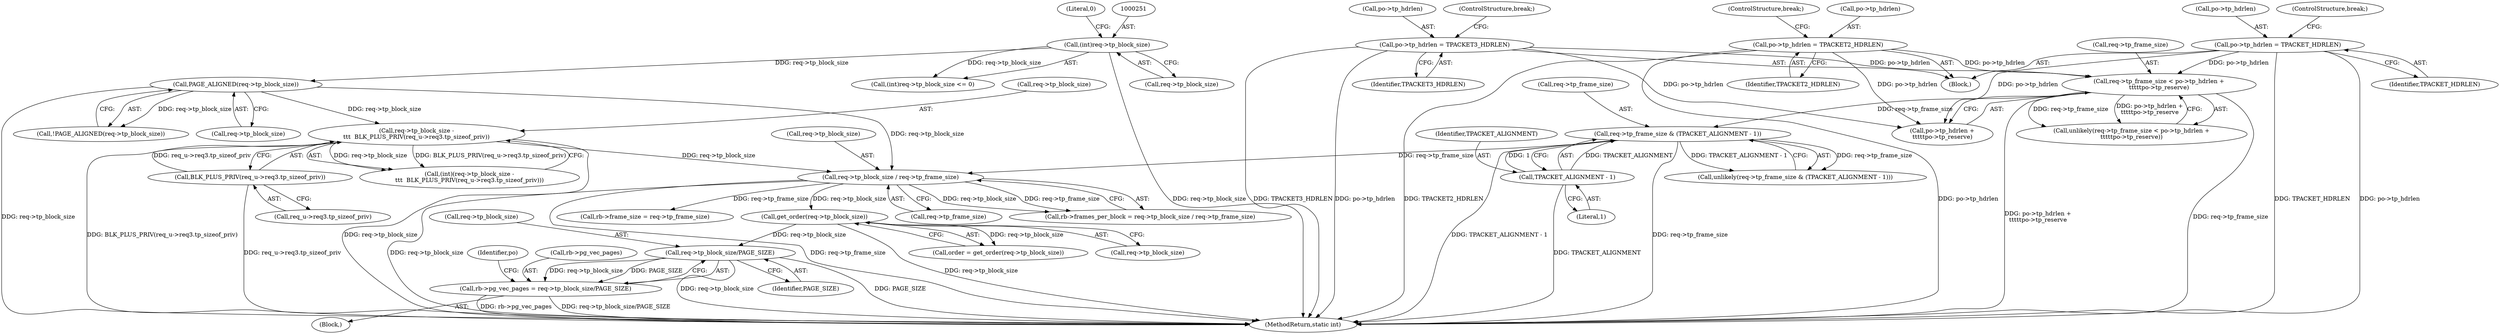 digraph "0_linux_84ac7260236a49c79eede91617700174c2c19b0c@pointer" {
"1000500" [label="(Call,req->tp_block_size/PAGE_SIZE)"];
"1000350" [label="(Call,get_order(req->tp_block_size))"];
"1000315" [label="(Call,req->tp_block_size / req->tp_frame_size)"];
"1000275" [label="(Call,req->tp_block_size -\n\t\t\t  BLK_PLUS_PRIV(req_u->req3.tp_sizeof_priv))"];
"1000260" [label="(Call,PAGE_ALIGNED(req->tp_block_size))"];
"1000250" [label="(Call,(int)req->tp_block_size)"];
"1000279" [label="(Call,BLK_PLUS_PRIV(req_u->req3.tp_sizeof_priv))"];
"1000303" [label="(Call,req->tp_frame_size & (TPACKET_ALIGNMENT - 1))"];
"1000289" [label="(Call,req->tp_frame_size < po->tp_hdrlen +\n\t\t\t\t\tpo->tp_reserve)"];
"1000237" [label="(Call,po->tp_hdrlen = TPACKET3_HDRLEN)"];
"1000230" [label="(Call,po->tp_hdrlen = TPACKET2_HDRLEN)"];
"1000223" [label="(Call,po->tp_hdrlen = TPACKET_HDRLEN)"];
"1000307" [label="(Call,TPACKET_ALIGNMENT - 1)"];
"1000496" [label="(Call,rb->pg_vec_pages = req->tp_block_size/PAGE_SIZE)"];
"1000587" [label="(MethodReturn,static int)"];
"1000304" [label="(Call,req->tp_frame_size)"];
"1000250" [label="(Call,(int)req->tp_block_size)"];
"1000238" [label="(Call,po->tp_hdrlen)"];
"1000311" [label="(Call,rb->frames_per_block = req->tp_block_size / req->tp_frame_size)"];
"1000241" [label="(Identifier,TPACKET3_HDRLEN)"];
"1000227" [label="(Identifier,TPACKET_HDRLEN)"];
"1000288" [label="(Call,unlikely(req->tp_frame_size < po->tp_hdrlen +\n\t\t\t\t\tpo->tp_reserve))"];
"1000273" [label="(Call,(int)(req->tp_block_size -\n\t\t\t  BLK_PLUS_PRIV(req_u->req3.tp_sizeof_priv)))"];
"1000307" [label="(Call,TPACKET_ALIGNMENT - 1)"];
"1000276" [label="(Call,req->tp_block_size)"];
"1000223" [label="(Call,po->tp_hdrlen = TPACKET_HDRLEN)"];
"1000224" [label="(Call,po->tp_hdrlen)"];
"1000252" [label="(Call,req->tp_block_size)"];
"1000351" [label="(Call,req->tp_block_size)"];
"1000255" [label="(Literal,0)"];
"1000275" [label="(Call,req->tp_block_size -\n\t\t\t  BLK_PLUS_PRIV(req_u->req3.tp_sizeof_priv))"];
"1000261" [label="(Call,req->tp_block_size)"];
"1000235" [label="(ControlStructure,break;)"];
"1000303" [label="(Call,req->tp_frame_size & (TPACKET_ALIGNMENT - 1))"];
"1000228" [label="(ControlStructure,break;)"];
"1000348" [label="(Call,order = get_order(req->tp_block_size))"];
"1000289" [label="(Call,req->tp_frame_size < po->tp_hdrlen +\n\t\t\t\t\tpo->tp_reserve)"];
"1000350" [label="(Call,get_order(req->tp_block_size))"];
"1000315" [label="(Call,req->tp_block_size / req->tp_frame_size)"];
"1000496" [label="(Call,rb->pg_vec_pages = req->tp_block_size/PAGE_SIZE)"];
"1000280" [label="(Call,req_u->req3.tp_sizeof_priv)"];
"1000302" [label="(Call,unlikely(req->tp_frame_size & (TPACKET_ALIGNMENT - 1)))"];
"1000231" [label="(Call,po->tp_hdrlen)"];
"1000293" [label="(Call,po->tp_hdrlen +\n\t\t\t\t\tpo->tp_reserve)"];
"1000279" [label="(Call,BLK_PLUS_PRIV(req_u->req3.tp_sizeof_priv))"];
"1000260" [label="(Call,PAGE_ALIGNED(req->tp_block_size))"];
"1000308" [label="(Identifier,TPACKET_ALIGNMENT)"];
"1000504" [label="(Identifier,PAGE_SIZE)"];
"1000237" [label="(Call,po->tp_hdrlen = TPACKET3_HDRLEN)"];
"1000309" [label="(Literal,1)"];
"1000249" [label="(Call,(int)req->tp_block_size <= 0)"];
"1000319" [label="(Call,req->tp_frame_size)"];
"1000508" [label="(Identifier,po)"];
"1000234" [label="(Identifier,TPACKET2_HDRLEN)"];
"1000500" [label="(Call,req->tp_block_size/PAGE_SIZE)"];
"1000472" [label="(Call,rb->frame_size = req->tp_frame_size)"];
"1000230" [label="(Call,po->tp_hdrlen = TPACKET2_HDRLEN)"];
"1000221" [label="(Block,)"];
"1000444" [label="(Block,)"];
"1000501" [label="(Call,req->tp_block_size)"];
"1000242" [label="(ControlStructure,break;)"];
"1000316" [label="(Call,req->tp_block_size)"];
"1000497" [label="(Call,rb->pg_vec_pages)"];
"1000259" [label="(Call,!PAGE_ALIGNED(req->tp_block_size))"];
"1000290" [label="(Call,req->tp_frame_size)"];
"1000500" -> "1000496"  [label="AST: "];
"1000500" -> "1000504"  [label="CFG: "];
"1000501" -> "1000500"  [label="AST: "];
"1000504" -> "1000500"  [label="AST: "];
"1000496" -> "1000500"  [label="CFG: "];
"1000500" -> "1000587"  [label="DDG: req->tp_block_size"];
"1000500" -> "1000587"  [label="DDG: PAGE_SIZE"];
"1000500" -> "1000496"  [label="DDG: req->tp_block_size"];
"1000500" -> "1000496"  [label="DDG: PAGE_SIZE"];
"1000350" -> "1000500"  [label="DDG: req->tp_block_size"];
"1000350" -> "1000348"  [label="AST: "];
"1000350" -> "1000351"  [label="CFG: "];
"1000351" -> "1000350"  [label="AST: "];
"1000348" -> "1000350"  [label="CFG: "];
"1000350" -> "1000587"  [label="DDG: req->tp_block_size"];
"1000350" -> "1000348"  [label="DDG: req->tp_block_size"];
"1000315" -> "1000350"  [label="DDG: req->tp_block_size"];
"1000315" -> "1000311"  [label="AST: "];
"1000315" -> "1000319"  [label="CFG: "];
"1000316" -> "1000315"  [label="AST: "];
"1000319" -> "1000315"  [label="AST: "];
"1000311" -> "1000315"  [label="CFG: "];
"1000315" -> "1000587"  [label="DDG: req->tp_block_size"];
"1000315" -> "1000587"  [label="DDG: req->tp_frame_size"];
"1000315" -> "1000311"  [label="DDG: req->tp_block_size"];
"1000315" -> "1000311"  [label="DDG: req->tp_frame_size"];
"1000275" -> "1000315"  [label="DDG: req->tp_block_size"];
"1000260" -> "1000315"  [label="DDG: req->tp_block_size"];
"1000303" -> "1000315"  [label="DDG: req->tp_frame_size"];
"1000315" -> "1000472"  [label="DDG: req->tp_frame_size"];
"1000275" -> "1000273"  [label="AST: "];
"1000275" -> "1000279"  [label="CFG: "];
"1000276" -> "1000275"  [label="AST: "];
"1000279" -> "1000275"  [label="AST: "];
"1000273" -> "1000275"  [label="CFG: "];
"1000275" -> "1000587"  [label="DDG: req->tp_block_size"];
"1000275" -> "1000587"  [label="DDG: BLK_PLUS_PRIV(req_u->req3.tp_sizeof_priv)"];
"1000275" -> "1000273"  [label="DDG: req->tp_block_size"];
"1000275" -> "1000273"  [label="DDG: BLK_PLUS_PRIV(req_u->req3.tp_sizeof_priv)"];
"1000260" -> "1000275"  [label="DDG: req->tp_block_size"];
"1000279" -> "1000275"  [label="DDG: req_u->req3.tp_sizeof_priv"];
"1000260" -> "1000259"  [label="AST: "];
"1000260" -> "1000261"  [label="CFG: "];
"1000261" -> "1000260"  [label="AST: "];
"1000259" -> "1000260"  [label="CFG: "];
"1000260" -> "1000587"  [label="DDG: req->tp_block_size"];
"1000260" -> "1000259"  [label="DDG: req->tp_block_size"];
"1000250" -> "1000260"  [label="DDG: req->tp_block_size"];
"1000250" -> "1000249"  [label="AST: "];
"1000250" -> "1000252"  [label="CFG: "];
"1000251" -> "1000250"  [label="AST: "];
"1000252" -> "1000250"  [label="AST: "];
"1000255" -> "1000250"  [label="CFG: "];
"1000250" -> "1000587"  [label="DDG: req->tp_block_size"];
"1000250" -> "1000249"  [label="DDG: req->tp_block_size"];
"1000279" -> "1000280"  [label="CFG: "];
"1000280" -> "1000279"  [label="AST: "];
"1000279" -> "1000587"  [label="DDG: req_u->req3.tp_sizeof_priv"];
"1000303" -> "1000302"  [label="AST: "];
"1000303" -> "1000307"  [label="CFG: "];
"1000304" -> "1000303"  [label="AST: "];
"1000307" -> "1000303"  [label="AST: "];
"1000302" -> "1000303"  [label="CFG: "];
"1000303" -> "1000587"  [label="DDG: req->tp_frame_size"];
"1000303" -> "1000587"  [label="DDG: TPACKET_ALIGNMENT - 1"];
"1000303" -> "1000302"  [label="DDG: req->tp_frame_size"];
"1000303" -> "1000302"  [label="DDG: TPACKET_ALIGNMENT - 1"];
"1000289" -> "1000303"  [label="DDG: req->tp_frame_size"];
"1000307" -> "1000303"  [label="DDG: TPACKET_ALIGNMENT"];
"1000307" -> "1000303"  [label="DDG: 1"];
"1000289" -> "1000288"  [label="AST: "];
"1000289" -> "1000293"  [label="CFG: "];
"1000290" -> "1000289"  [label="AST: "];
"1000293" -> "1000289"  [label="AST: "];
"1000288" -> "1000289"  [label="CFG: "];
"1000289" -> "1000587"  [label="DDG: req->tp_frame_size"];
"1000289" -> "1000587"  [label="DDG: po->tp_hdrlen +\n\t\t\t\t\tpo->tp_reserve"];
"1000289" -> "1000288"  [label="DDG: req->tp_frame_size"];
"1000289" -> "1000288"  [label="DDG: po->tp_hdrlen +\n\t\t\t\t\tpo->tp_reserve"];
"1000237" -> "1000289"  [label="DDG: po->tp_hdrlen"];
"1000230" -> "1000289"  [label="DDG: po->tp_hdrlen"];
"1000223" -> "1000289"  [label="DDG: po->tp_hdrlen"];
"1000237" -> "1000221"  [label="AST: "];
"1000237" -> "1000241"  [label="CFG: "];
"1000238" -> "1000237"  [label="AST: "];
"1000241" -> "1000237"  [label="AST: "];
"1000242" -> "1000237"  [label="CFG: "];
"1000237" -> "1000587"  [label="DDG: po->tp_hdrlen"];
"1000237" -> "1000587"  [label="DDG: TPACKET3_HDRLEN"];
"1000237" -> "1000293"  [label="DDG: po->tp_hdrlen"];
"1000230" -> "1000221"  [label="AST: "];
"1000230" -> "1000234"  [label="CFG: "];
"1000231" -> "1000230"  [label="AST: "];
"1000234" -> "1000230"  [label="AST: "];
"1000235" -> "1000230"  [label="CFG: "];
"1000230" -> "1000587"  [label="DDG: po->tp_hdrlen"];
"1000230" -> "1000587"  [label="DDG: TPACKET2_HDRLEN"];
"1000230" -> "1000293"  [label="DDG: po->tp_hdrlen"];
"1000223" -> "1000221"  [label="AST: "];
"1000223" -> "1000227"  [label="CFG: "];
"1000224" -> "1000223"  [label="AST: "];
"1000227" -> "1000223"  [label="AST: "];
"1000228" -> "1000223"  [label="CFG: "];
"1000223" -> "1000587"  [label="DDG: TPACKET_HDRLEN"];
"1000223" -> "1000587"  [label="DDG: po->tp_hdrlen"];
"1000223" -> "1000293"  [label="DDG: po->tp_hdrlen"];
"1000307" -> "1000309"  [label="CFG: "];
"1000308" -> "1000307"  [label="AST: "];
"1000309" -> "1000307"  [label="AST: "];
"1000307" -> "1000587"  [label="DDG: TPACKET_ALIGNMENT"];
"1000496" -> "1000444"  [label="AST: "];
"1000497" -> "1000496"  [label="AST: "];
"1000508" -> "1000496"  [label="CFG: "];
"1000496" -> "1000587"  [label="DDG: rb->pg_vec_pages"];
"1000496" -> "1000587"  [label="DDG: req->tp_block_size/PAGE_SIZE"];
}
